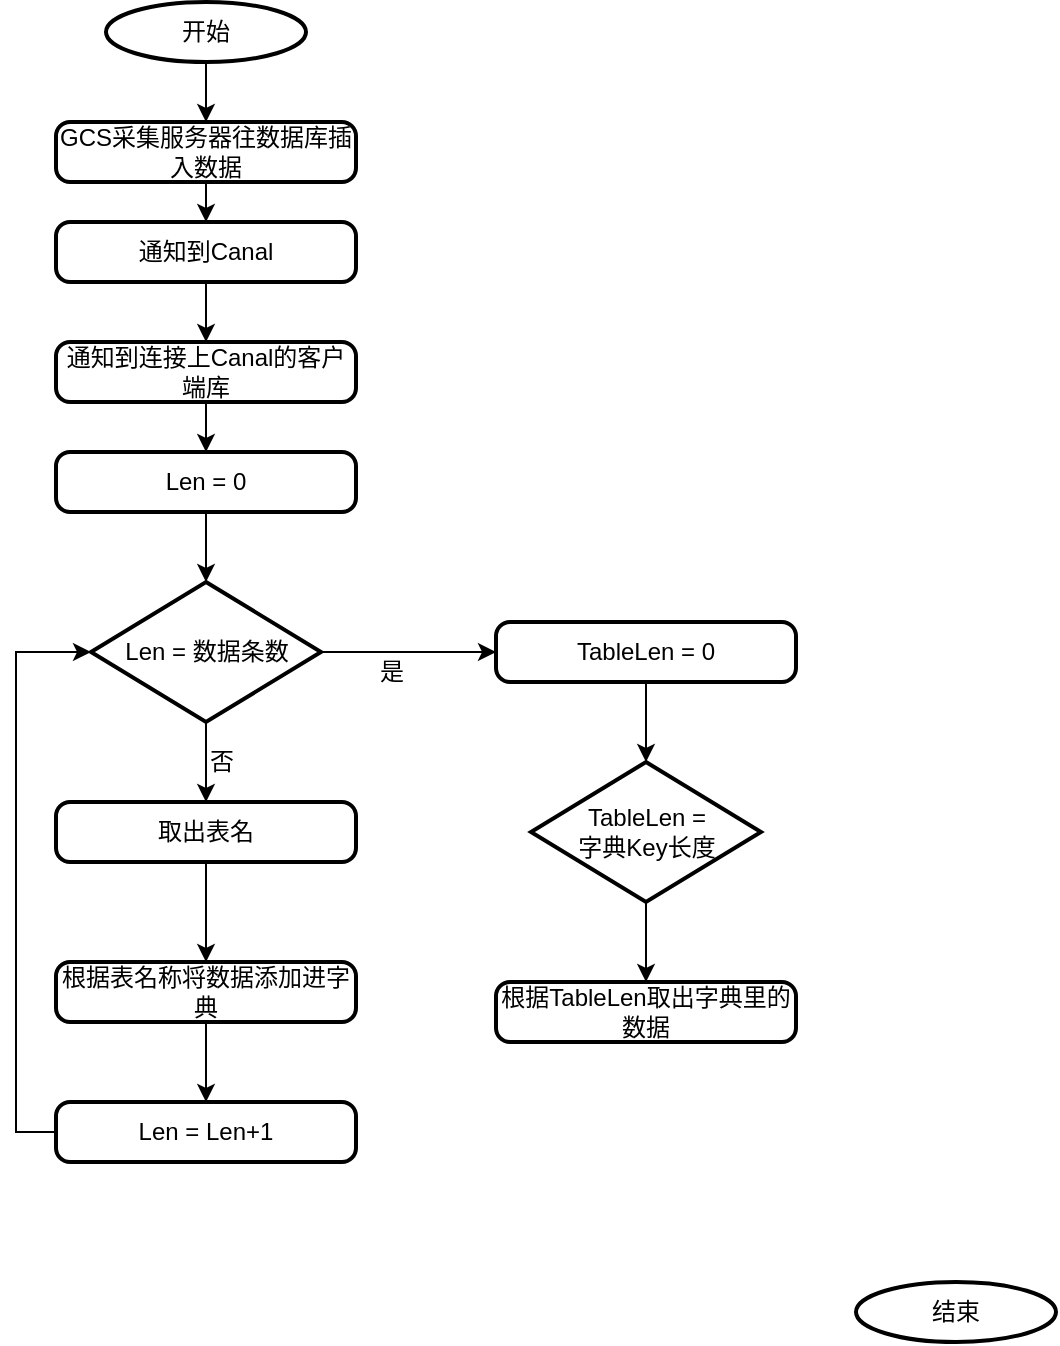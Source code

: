 <mxfile version="12.0.0" type="github" pages="1"><diagram id="1RDsmZvMJj4asbkxzup6" name="第 1 页"><mxGraphModel dx="1662" dy="762" grid="1" gridSize="10" guides="1" tooltips="1" connect="1" arrows="1" fold="1" page="1" pageScale="1" pageWidth="827" pageHeight="1169" math="0" shadow="0"><root><mxCell id="0"/><mxCell id="1" parent="0"/><mxCell id="hxSj81zX0FMQ-ebZ1TPI-1" style="edgeStyle=orthogonalEdgeStyle;rounded=0;orthogonalLoop=1;jettySize=auto;html=1;exitX=0.5;exitY=1;exitDx=0;exitDy=0;exitPerimeter=0;" edge="1" parent="1" source="hxSj81zX0FMQ-ebZ1TPI-2" target="hxSj81zX0FMQ-ebZ1TPI-4"><mxGeometry relative="1" as="geometry"/></mxCell><mxCell id="hxSj81zX0FMQ-ebZ1TPI-2" value="开始" style="strokeWidth=2;html=1;shape=mxgraph.flowchart.start_1;whiteSpace=wrap;" vertex="1" parent="1"><mxGeometry x="255" y="70" width="100" height="30" as="geometry"/></mxCell><mxCell id="hxSj81zX0FMQ-ebZ1TPI-3" style="edgeStyle=orthogonalEdgeStyle;rounded=0;orthogonalLoop=1;jettySize=auto;html=1;exitX=0.5;exitY=1;exitDx=0;exitDy=0;" edge="1" parent="1" source="hxSj81zX0FMQ-ebZ1TPI-4" target="hxSj81zX0FMQ-ebZ1TPI-6"><mxGeometry relative="1" as="geometry"/></mxCell><mxCell id="hxSj81zX0FMQ-ebZ1TPI-4" value="GCS采集服务器往数据库插入数据" style="rounded=1;whiteSpace=wrap;html=1;absoluteArcSize=1;arcSize=14;strokeWidth=2;" vertex="1" parent="1"><mxGeometry x="230" y="130" width="150" height="30" as="geometry"/></mxCell><mxCell id="hxSj81zX0FMQ-ebZ1TPI-5" style="edgeStyle=orthogonalEdgeStyle;rounded=0;orthogonalLoop=1;jettySize=auto;html=1;exitX=0.5;exitY=1;exitDx=0;exitDy=0;" edge="1" parent="1" source="hxSj81zX0FMQ-ebZ1TPI-6"><mxGeometry relative="1" as="geometry"><mxPoint x="305" y="240" as="targetPoint"/></mxGeometry></mxCell><mxCell id="hxSj81zX0FMQ-ebZ1TPI-6" value="通知到Canal" style="rounded=1;whiteSpace=wrap;html=1;absoluteArcSize=1;arcSize=14;strokeWidth=2;" vertex="1" parent="1"><mxGeometry x="230" y="180" width="150" height="30" as="geometry"/></mxCell><mxCell id="hxSj81zX0FMQ-ebZ1TPI-12" value="结束" style="strokeWidth=2;html=1;shape=mxgraph.flowchart.start_1;whiteSpace=wrap;" vertex="1" parent="1"><mxGeometry x="630" y="710" width="100" height="30" as="geometry"/></mxCell><mxCell id="hxSj81zX0FMQ-ebZ1TPI-16" style="edgeStyle=orthogonalEdgeStyle;rounded=0;orthogonalLoop=1;jettySize=auto;html=1;exitX=0.5;exitY=1;exitDx=0;exitDy=0;entryX=0.5;entryY=0;entryDx=0;entryDy=0;" edge="1" parent="1" source="hxSj81zX0FMQ-ebZ1TPI-13" target="hxSj81zX0FMQ-ebZ1TPI-14"><mxGeometry relative="1" as="geometry"/></mxCell><mxCell id="hxSj81zX0FMQ-ebZ1TPI-13" value="通知到连接上Canal的客户端库" style="rounded=1;whiteSpace=wrap;html=1;absoluteArcSize=1;arcSize=14;strokeWidth=2;" vertex="1" parent="1"><mxGeometry x="230" y="240" width="150" height="30" as="geometry"/></mxCell><mxCell id="hxSj81zX0FMQ-ebZ1TPI-25" style="edgeStyle=orthogonalEdgeStyle;rounded=0;orthogonalLoop=1;jettySize=auto;html=1;exitX=0.5;exitY=1;exitDx=0;exitDy=0;entryX=0.5;entryY=0;entryDx=0;entryDy=0;entryPerimeter=0;" edge="1" parent="1" source="hxSj81zX0FMQ-ebZ1TPI-14" target="hxSj81zX0FMQ-ebZ1TPI-17"><mxGeometry relative="1" as="geometry"/></mxCell><mxCell id="hxSj81zX0FMQ-ebZ1TPI-14" value="Len = 0" style="rounded=1;whiteSpace=wrap;html=1;absoluteArcSize=1;arcSize=14;strokeWidth=2;" vertex="1" parent="1"><mxGeometry x="230" y="295" width="150" height="30" as="geometry"/></mxCell><mxCell id="hxSj81zX0FMQ-ebZ1TPI-18" style="edgeStyle=orthogonalEdgeStyle;rounded=0;orthogonalLoop=1;jettySize=auto;html=1;" edge="1" parent="1" source="hxSj81zX0FMQ-ebZ1TPI-17"><mxGeometry relative="1" as="geometry"><mxPoint x="450" y="395" as="targetPoint"/></mxGeometry></mxCell><mxCell id="hxSj81zX0FMQ-ebZ1TPI-47" style="edgeStyle=orthogonalEdgeStyle;rounded=0;orthogonalLoop=1;jettySize=auto;html=1;exitX=0.5;exitY=1;exitDx=0;exitDy=0;exitPerimeter=0;" edge="1" parent="1" source="hxSj81zX0FMQ-ebZ1TPI-17" target="hxSj81zX0FMQ-ebZ1TPI-19"><mxGeometry relative="1" as="geometry"/></mxCell><mxCell id="hxSj81zX0FMQ-ebZ1TPI-17" value="Len = 数据条数" style="strokeWidth=2;html=1;shape=mxgraph.flowchart.decision;whiteSpace=wrap;" vertex="1" parent="1"><mxGeometry x="247.5" y="360" width="115" height="70" as="geometry"/></mxCell><mxCell id="hxSj81zX0FMQ-ebZ1TPI-40" style="edgeStyle=orthogonalEdgeStyle;rounded=0;orthogonalLoop=1;jettySize=auto;html=1;exitX=0.5;exitY=1;exitDx=0;exitDy=0;entryX=0.5;entryY=0;entryDx=0;entryDy=0;" edge="1" parent="1" source="hxSj81zX0FMQ-ebZ1TPI-19" target="hxSj81zX0FMQ-ebZ1TPI-35"><mxGeometry relative="1" as="geometry"/></mxCell><mxCell id="hxSj81zX0FMQ-ebZ1TPI-19" value="取出表名" style="rounded=1;whiteSpace=wrap;html=1;absoluteArcSize=1;arcSize=14;strokeWidth=2;" vertex="1" parent="1"><mxGeometry x="230" y="470" width="150" height="30" as="geometry"/></mxCell><mxCell id="hxSj81zX0FMQ-ebZ1TPI-42" style="edgeStyle=orthogonalEdgeStyle;rounded=0;orthogonalLoop=1;jettySize=auto;html=1;exitX=0;exitY=0.5;exitDx=0;exitDy=0;entryX=0;entryY=0.5;entryDx=0;entryDy=0;entryPerimeter=0;" edge="1" parent="1" source="hxSj81zX0FMQ-ebZ1TPI-24" target="hxSj81zX0FMQ-ebZ1TPI-17"><mxGeometry relative="1" as="geometry"/></mxCell><mxCell id="hxSj81zX0FMQ-ebZ1TPI-24" value="Len = Len+1" style="rounded=1;whiteSpace=wrap;html=1;absoluteArcSize=1;arcSize=14;strokeWidth=2;" vertex="1" parent="1"><mxGeometry x="230" y="620" width="150" height="30" as="geometry"/></mxCell><mxCell id="hxSj81zX0FMQ-ebZ1TPI-41" style="edgeStyle=orthogonalEdgeStyle;rounded=0;orthogonalLoop=1;jettySize=auto;html=1;exitX=0.5;exitY=1;exitDx=0;exitDy=0;entryX=0.5;entryY=0;entryDx=0;entryDy=0;" edge="1" parent="1" source="hxSj81zX0FMQ-ebZ1TPI-35" target="hxSj81zX0FMQ-ebZ1TPI-24"><mxGeometry relative="1" as="geometry"/></mxCell><mxCell id="hxSj81zX0FMQ-ebZ1TPI-35" value="根据表名称将数据添加进字典" style="rounded=1;whiteSpace=wrap;html=1;absoluteArcSize=1;arcSize=14;strokeWidth=2;" vertex="1" parent="1"><mxGeometry x="230" y="550" width="150" height="30" as="geometry"/></mxCell><mxCell id="hxSj81zX0FMQ-ebZ1TPI-51" value="否" style="text;html=1;resizable=0;points=[];autosize=1;align=left;verticalAlign=top;spacingTop=-4;" vertex="1" parent="1"><mxGeometry x="305" y="440" width="30" height="20" as="geometry"/></mxCell><mxCell id="hxSj81zX0FMQ-ebZ1TPI-52" value="是" style="text;html=1;resizable=0;points=[];autosize=1;align=left;verticalAlign=top;spacingTop=-4;" vertex="1" parent="1"><mxGeometry x="390" y="395" width="30" height="20" as="geometry"/></mxCell><mxCell id="hxSj81zX0FMQ-ebZ1TPI-59" style="edgeStyle=orthogonalEdgeStyle;rounded=0;orthogonalLoop=1;jettySize=auto;html=1;exitX=0.5;exitY=1;exitDx=0;exitDy=0;entryX=0.5;entryY=0;entryDx=0;entryDy=0;entryPerimeter=0;" edge="1" parent="1" source="hxSj81zX0FMQ-ebZ1TPI-57" target="hxSj81zX0FMQ-ebZ1TPI-58"><mxGeometry relative="1" as="geometry"/></mxCell><mxCell id="hxSj81zX0FMQ-ebZ1TPI-57" value="TableLen = 0" style="rounded=1;whiteSpace=wrap;html=1;absoluteArcSize=1;arcSize=14;strokeWidth=2;" vertex="1" parent="1"><mxGeometry x="450" y="380" width="150" height="30" as="geometry"/></mxCell><mxCell id="hxSj81zX0FMQ-ebZ1TPI-61" style="edgeStyle=orthogonalEdgeStyle;rounded=0;orthogonalLoop=1;jettySize=auto;html=1;exitX=0.5;exitY=1;exitDx=0;exitDy=0;exitPerimeter=0;entryX=0.5;entryY=0;entryDx=0;entryDy=0;" edge="1" parent="1" source="hxSj81zX0FMQ-ebZ1TPI-58" target="hxSj81zX0FMQ-ebZ1TPI-60"><mxGeometry relative="1" as="geometry"/></mxCell><mxCell id="hxSj81zX0FMQ-ebZ1TPI-58" value="TableLen = &lt;br&gt;字典Key长度" style="strokeWidth=2;html=1;shape=mxgraph.flowchart.decision;whiteSpace=wrap;" vertex="1" parent="1"><mxGeometry x="467.5" y="450" width="115" height="70" as="geometry"/></mxCell><mxCell id="hxSj81zX0FMQ-ebZ1TPI-60" value="根据TableLen取出字典里的数据" style="rounded=1;whiteSpace=wrap;html=1;absoluteArcSize=1;arcSize=14;strokeWidth=2;" vertex="1" parent="1"><mxGeometry x="450" y="560" width="150" height="30" as="geometry"/></mxCell></root></mxGraphModel></diagram></mxfile>